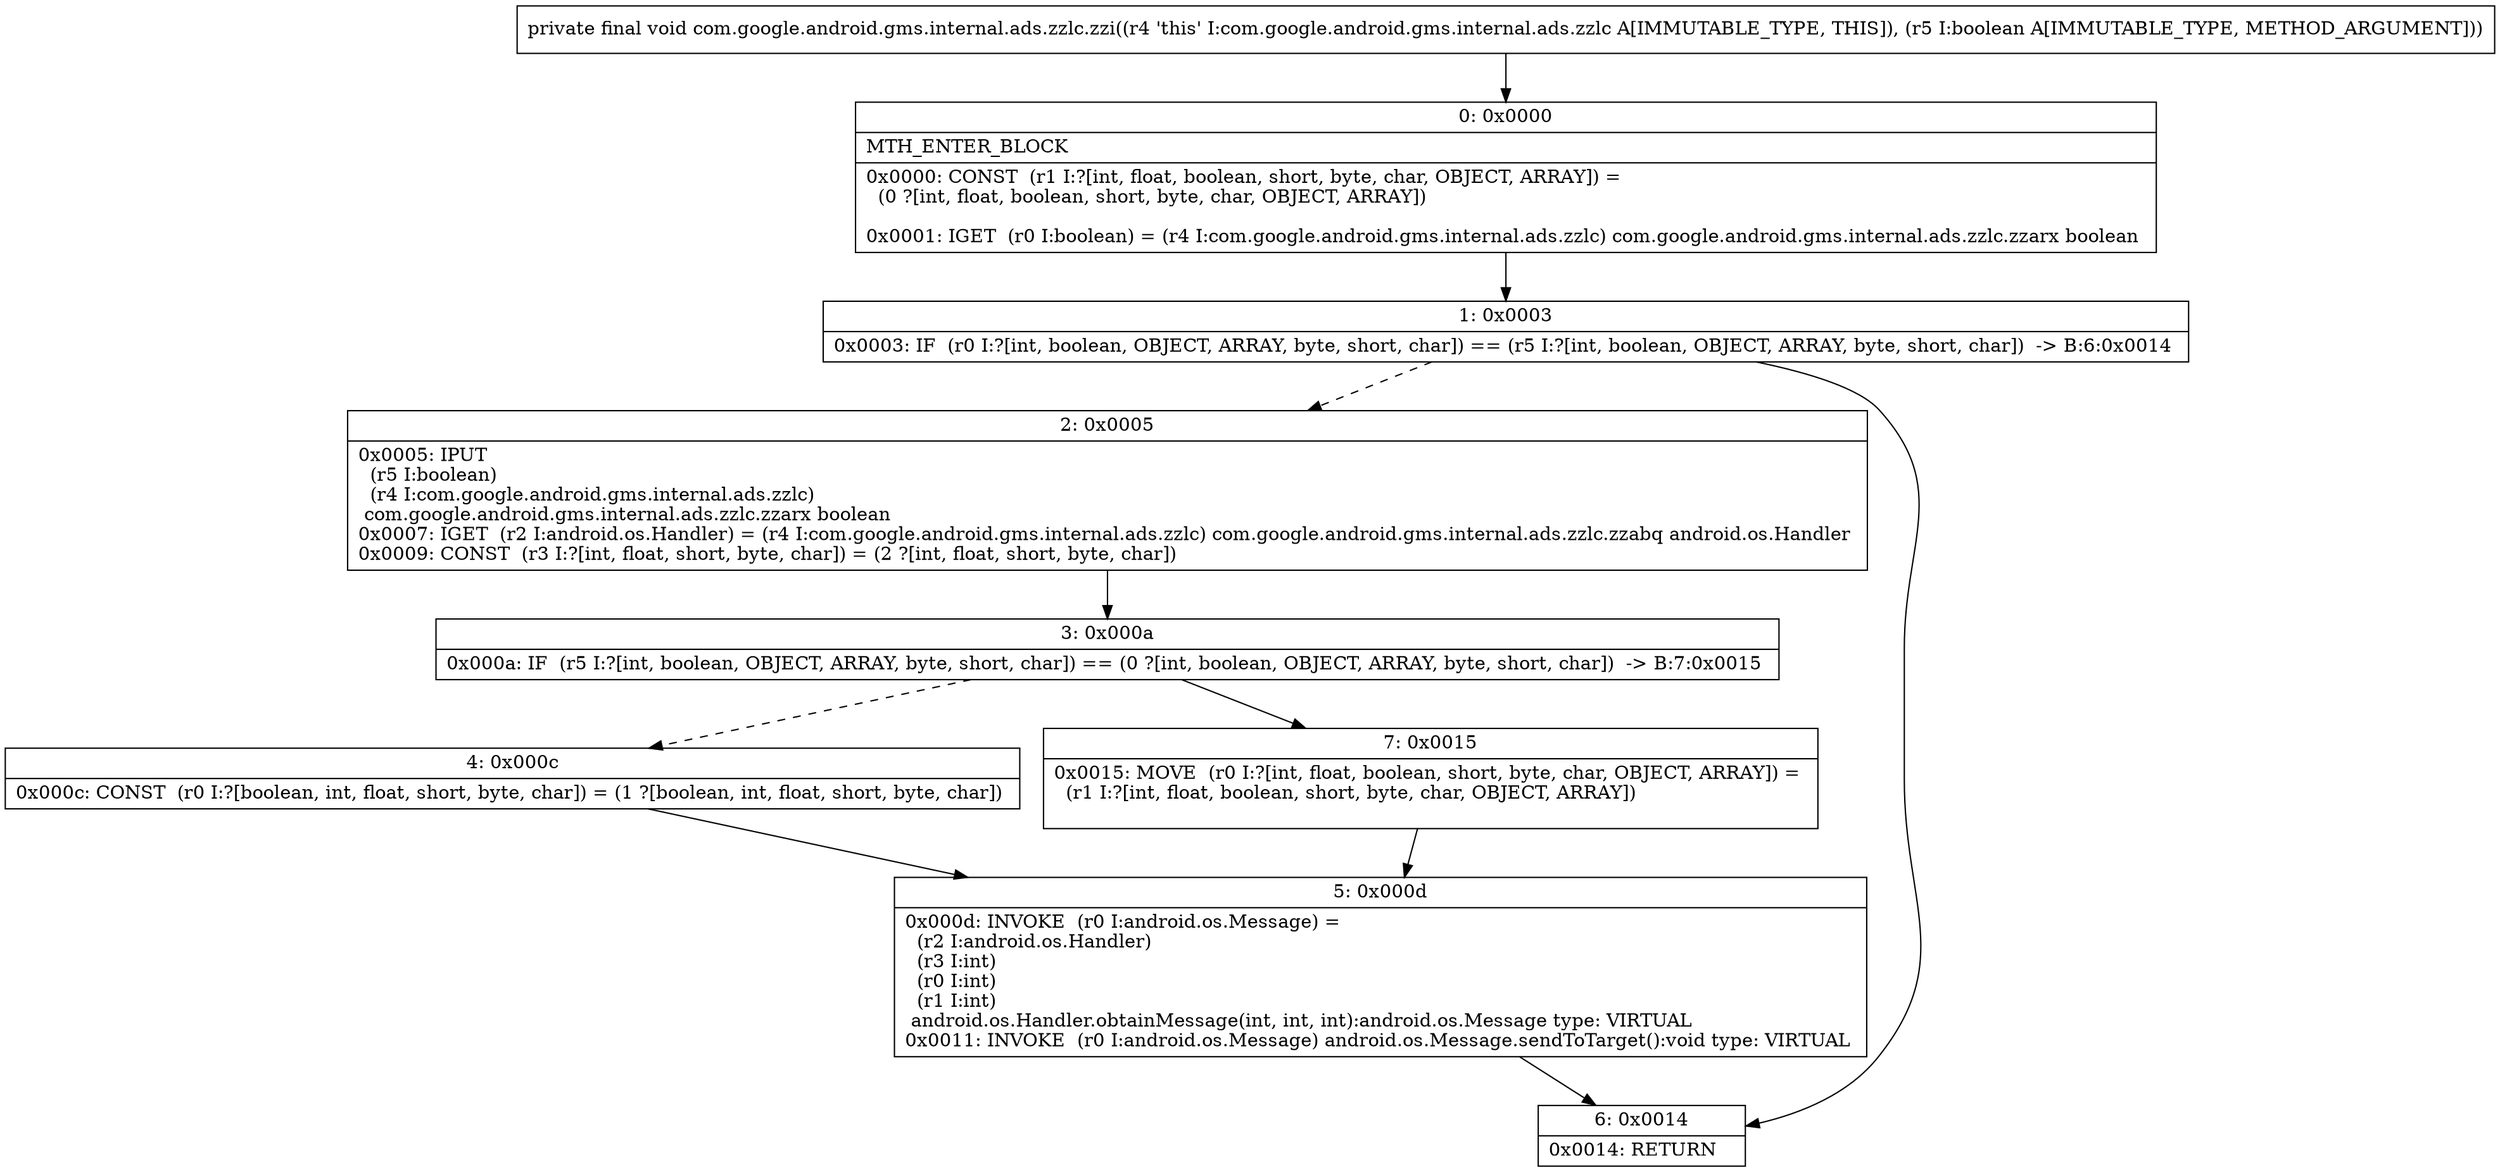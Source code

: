 digraph "CFG forcom.google.android.gms.internal.ads.zzlc.zzi(Z)V" {
Node_0 [shape=record,label="{0\:\ 0x0000|MTH_ENTER_BLOCK\l|0x0000: CONST  (r1 I:?[int, float, boolean, short, byte, char, OBJECT, ARRAY]) = \l  (0 ?[int, float, boolean, short, byte, char, OBJECT, ARRAY])\l \l0x0001: IGET  (r0 I:boolean) = (r4 I:com.google.android.gms.internal.ads.zzlc) com.google.android.gms.internal.ads.zzlc.zzarx boolean \l}"];
Node_1 [shape=record,label="{1\:\ 0x0003|0x0003: IF  (r0 I:?[int, boolean, OBJECT, ARRAY, byte, short, char]) == (r5 I:?[int, boolean, OBJECT, ARRAY, byte, short, char])  \-\> B:6:0x0014 \l}"];
Node_2 [shape=record,label="{2\:\ 0x0005|0x0005: IPUT  \l  (r5 I:boolean)\l  (r4 I:com.google.android.gms.internal.ads.zzlc)\l com.google.android.gms.internal.ads.zzlc.zzarx boolean \l0x0007: IGET  (r2 I:android.os.Handler) = (r4 I:com.google.android.gms.internal.ads.zzlc) com.google.android.gms.internal.ads.zzlc.zzabq android.os.Handler \l0x0009: CONST  (r3 I:?[int, float, short, byte, char]) = (2 ?[int, float, short, byte, char]) \l}"];
Node_3 [shape=record,label="{3\:\ 0x000a|0x000a: IF  (r5 I:?[int, boolean, OBJECT, ARRAY, byte, short, char]) == (0 ?[int, boolean, OBJECT, ARRAY, byte, short, char])  \-\> B:7:0x0015 \l}"];
Node_4 [shape=record,label="{4\:\ 0x000c|0x000c: CONST  (r0 I:?[boolean, int, float, short, byte, char]) = (1 ?[boolean, int, float, short, byte, char]) \l}"];
Node_5 [shape=record,label="{5\:\ 0x000d|0x000d: INVOKE  (r0 I:android.os.Message) = \l  (r2 I:android.os.Handler)\l  (r3 I:int)\l  (r0 I:int)\l  (r1 I:int)\l android.os.Handler.obtainMessage(int, int, int):android.os.Message type: VIRTUAL \l0x0011: INVOKE  (r0 I:android.os.Message) android.os.Message.sendToTarget():void type: VIRTUAL \l}"];
Node_6 [shape=record,label="{6\:\ 0x0014|0x0014: RETURN   \l}"];
Node_7 [shape=record,label="{7\:\ 0x0015|0x0015: MOVE  (r0 I:?[int, float, boolean, short, byte, char, OBJECT, ARRAY]) = \l  (r1 I:?[int, float, boolean, short, byte, char, OBJECT, ARRAY])\l \l}"];
MethodNode[shape=record,label="{private final void com.google.android.gms.internal.ads.zzlc.zzi((r4 'this' I:com.google.android.gms.internal.ads.zzlc A[IMMUTABLE_TYPE, THIS]), (r5 I:boolean A[IMMUTABLE_TYPE, METHOD_ARGUMENT])) }"];
MethodNode -> Node_0;
Node_0 -> Node_1;
Node_1 -> Node_2[style=dashed];
Node_1 -> Node_6;
Node_2 -> Node_3;
Node_3 -> Node_4[style=dashed];
Node_3 -> Node_7;
Node_4 -> Node_5;
Node_5 -> Node_6;
Node_7 -> Node_5;
}

